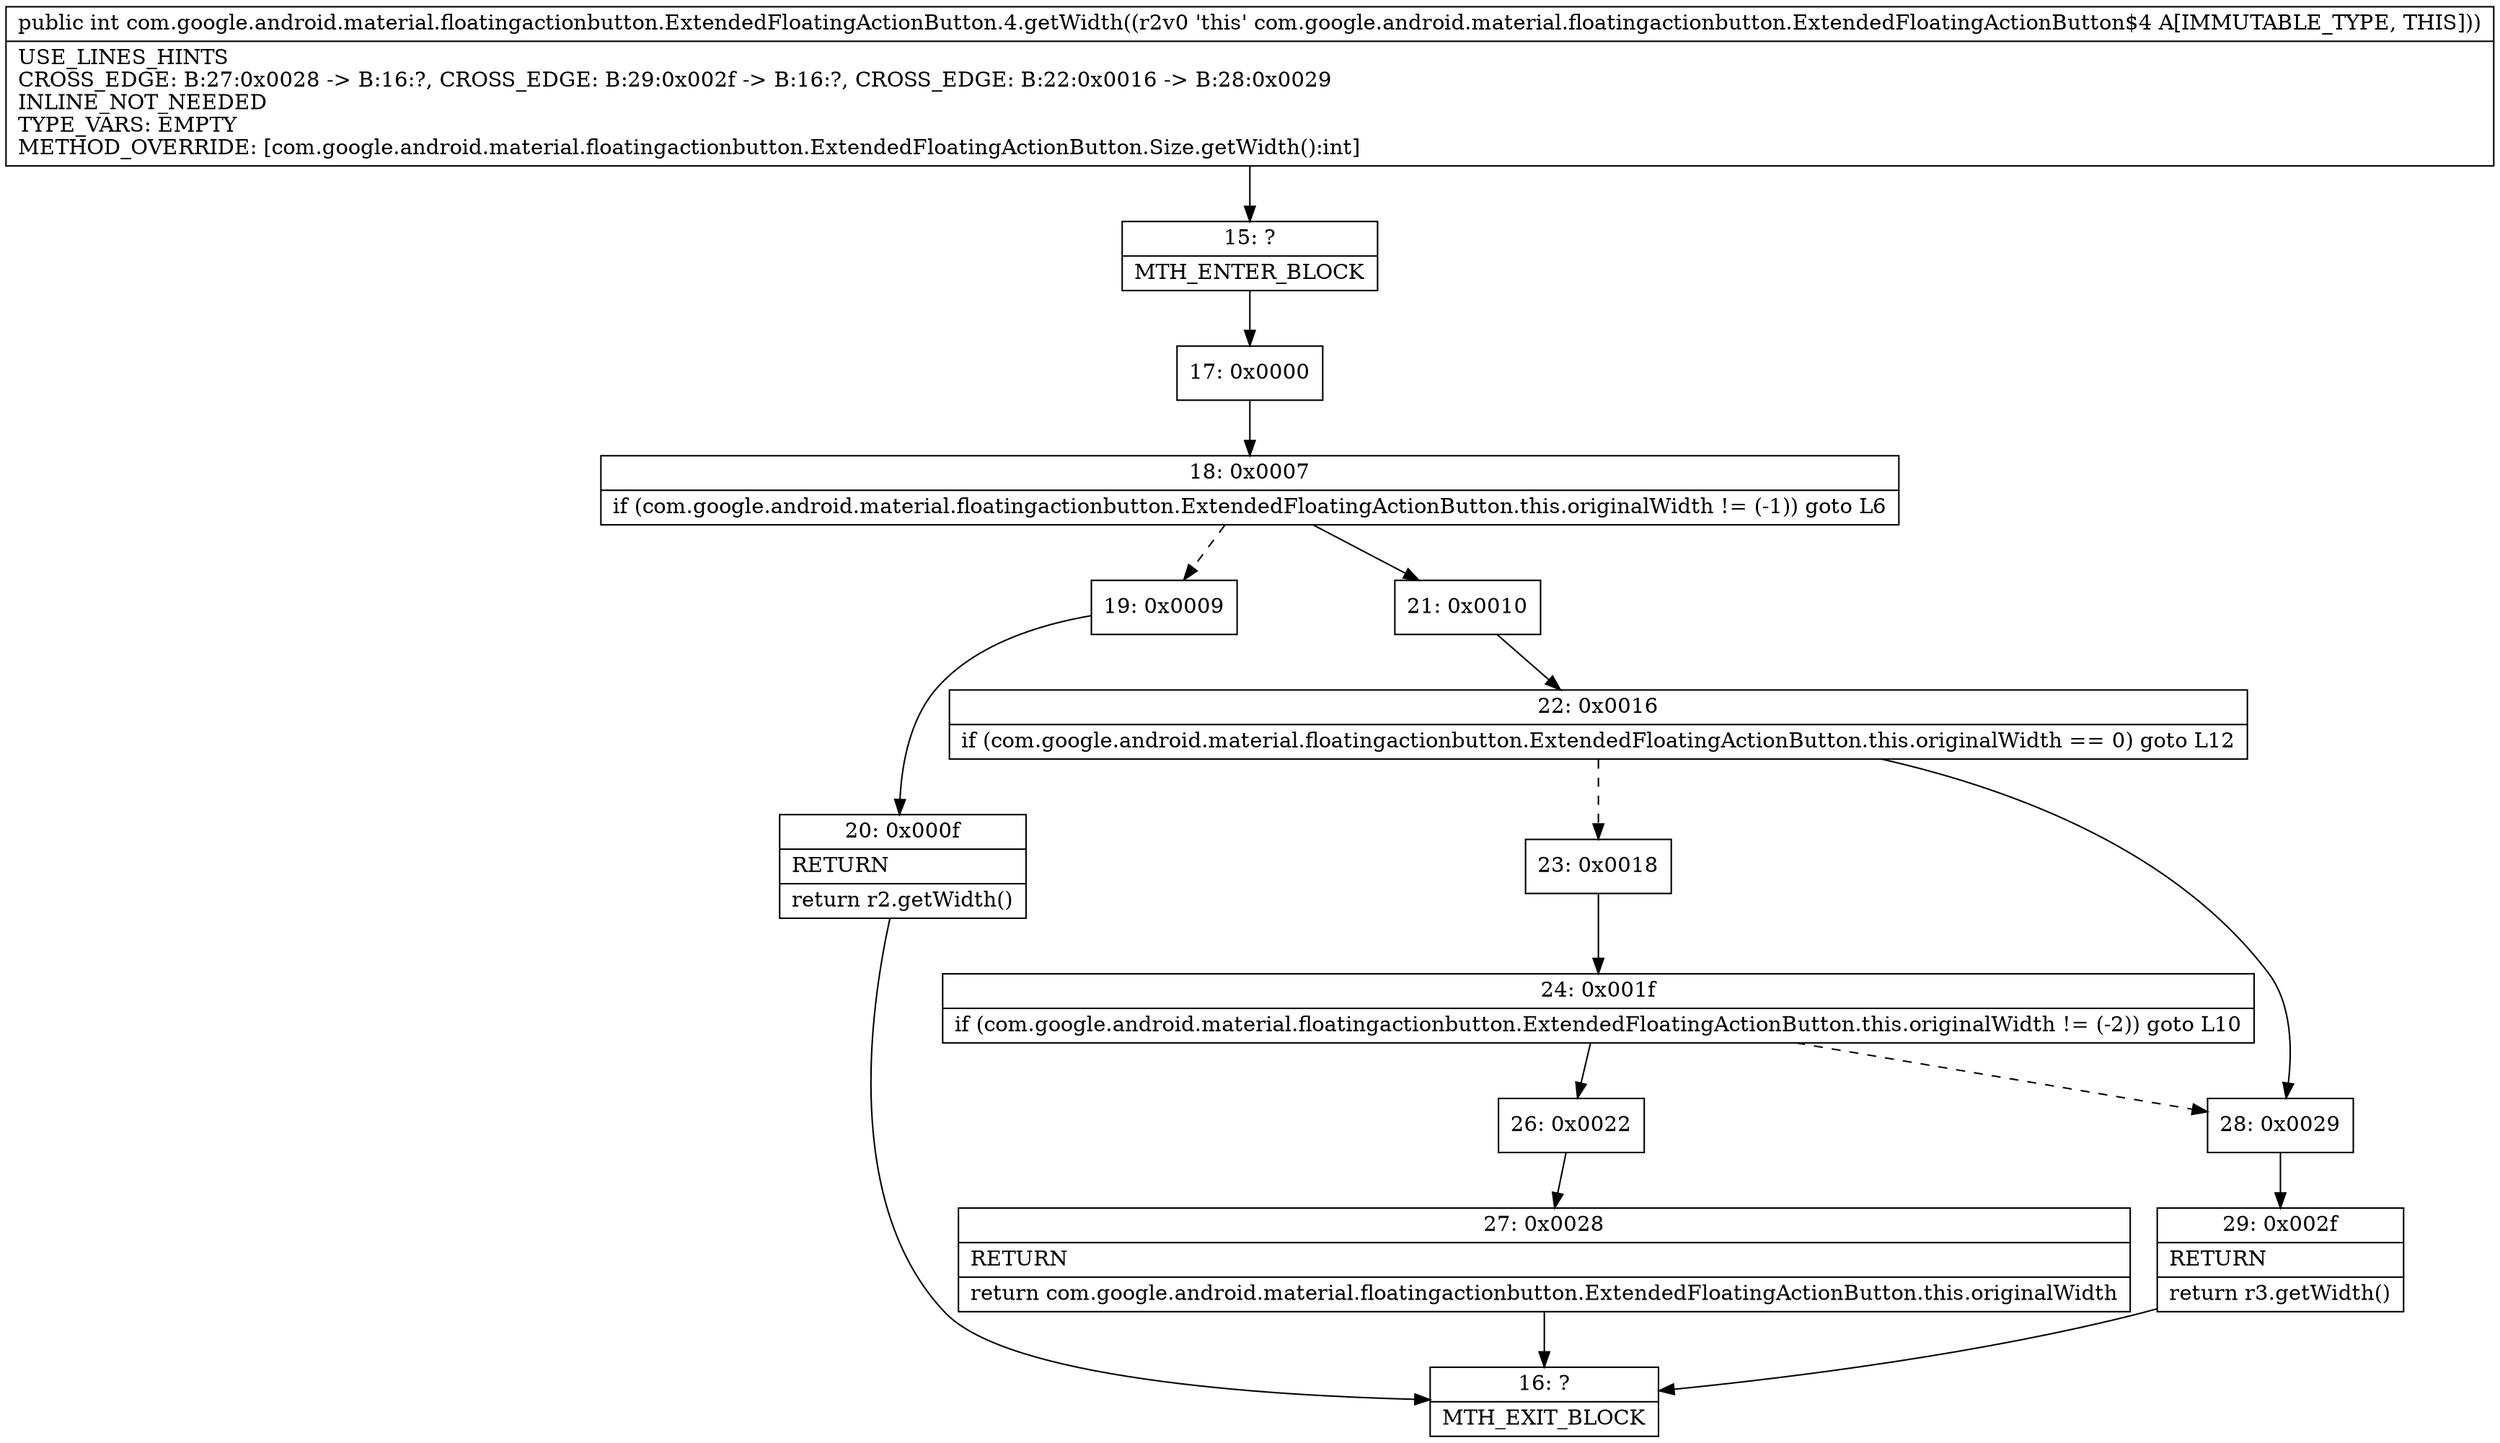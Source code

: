 digraph "CFG forcom.google.android.material.floatingactionbutton.ExtendedFloatingActionButton.4.getWidth()I" {
Node_15 [shape=record,label="{15\:\ ?|MTH_ENTER_BLOCK\l}"];
Node_17 [shape=record,label="{17\:\ 0x0000}"];
Node_18 [shape=record,label="{18\:\ 0x0007|if (com.google.android.material.floatingactionbutton.ExtendedFloatingActionButton.this.originalWidth != (\-1)) goto L6\l}"];
Node_19 [shape=record,label="{19\:\ 0x0009}"];
Node_20 [shape=record,label="{20\:\ 0x000f|RETURN\l|return r2.getWidth()\l}"];
Node_16 [shape=record,label="{16\:\ ?|MTH_EXIT_BLOCK\l}"];
Node_21 [shape=record,label="{21\:\ 0x0010}"];
Node_22 [shape=record,label="{22\:\ 0x0016|if (com.google.android.material.floatingactionbutton.ExtendedFloatingActionButton.this.originalWidth == 0) goto L12\l}"];
Node_23 [shape=record,label="{23\:\ 0x0018}"];
Node_24 [shape=record,label="{24\:\ 0x001f|if (com.google.android.material.floatingactionbutton.ExtendedFloatingActionButton.this.originalWidth != (\-2)) goto L10\l}"];
Node_26 [shape=record,label="{26\:\ 0x0022}"];
Node_27 [shape=record,label="{27\:\ 0x0028|RETURN\l|return com.google.android.material.floatingactionbutton.ExtendedFloatingActionButton.this.originalWidth\l}"];
Node_28 [shape=record,label="{28\:\ 0x0029}"];
Node_29 [shape=record,label="{29\:\ 0x002f|RETURN\l|return r3.getWidth()\l}"];
MethodNode[shape=record,label="{public int com.google.android.material.floatingactionbutton.ExtendedFloatingActionButton.4.getWidth((r2v0 'this' com.google.android.material.floatingactionbutton.ExtendedFloatingActionButton$4 A[IMMUTABLE_TYPE, THIS]))  | USE_LINES_HINTS\lCROSS_EDGE: B:27:0x0028 \-\> B:16:?, CROSS_EDGE: B:29:0x002f \-\> B:16:?, CROSS_EDGE: B:22:0x0016 \-\> B:28:0x0029\lINLINE_NOT_NEEDED\lTYPE_VARS: EMPTY\lMETHOD_OVERRIDE: [com.google.android.material.floatingactionbutton.ExtendedFloatingActionButton.Size.getWidth():int]\l}"];
MethodNode -> Node_15;Node_15 -> Node_17;
Node_17 -> Node_18;
Node_18 -> Node_19[style=dashed];
Node_18 -> Node_21;
Node_19 -> Node_20;
Node_20 -> Node_16;
Node_21 -> Node_22;
Node_22 -> Node_23[style=dashed];
Node_22 -> Node_28;
Node_23 -> Node_24;
Node_24 -> Node_26;
Node_24 -> Node_28[style=dashed];
Node_26 -> Node_27;
Node_27 -> Node_16;
Node_28 -> Node_29;
Node_29 -> Node_16;
}

